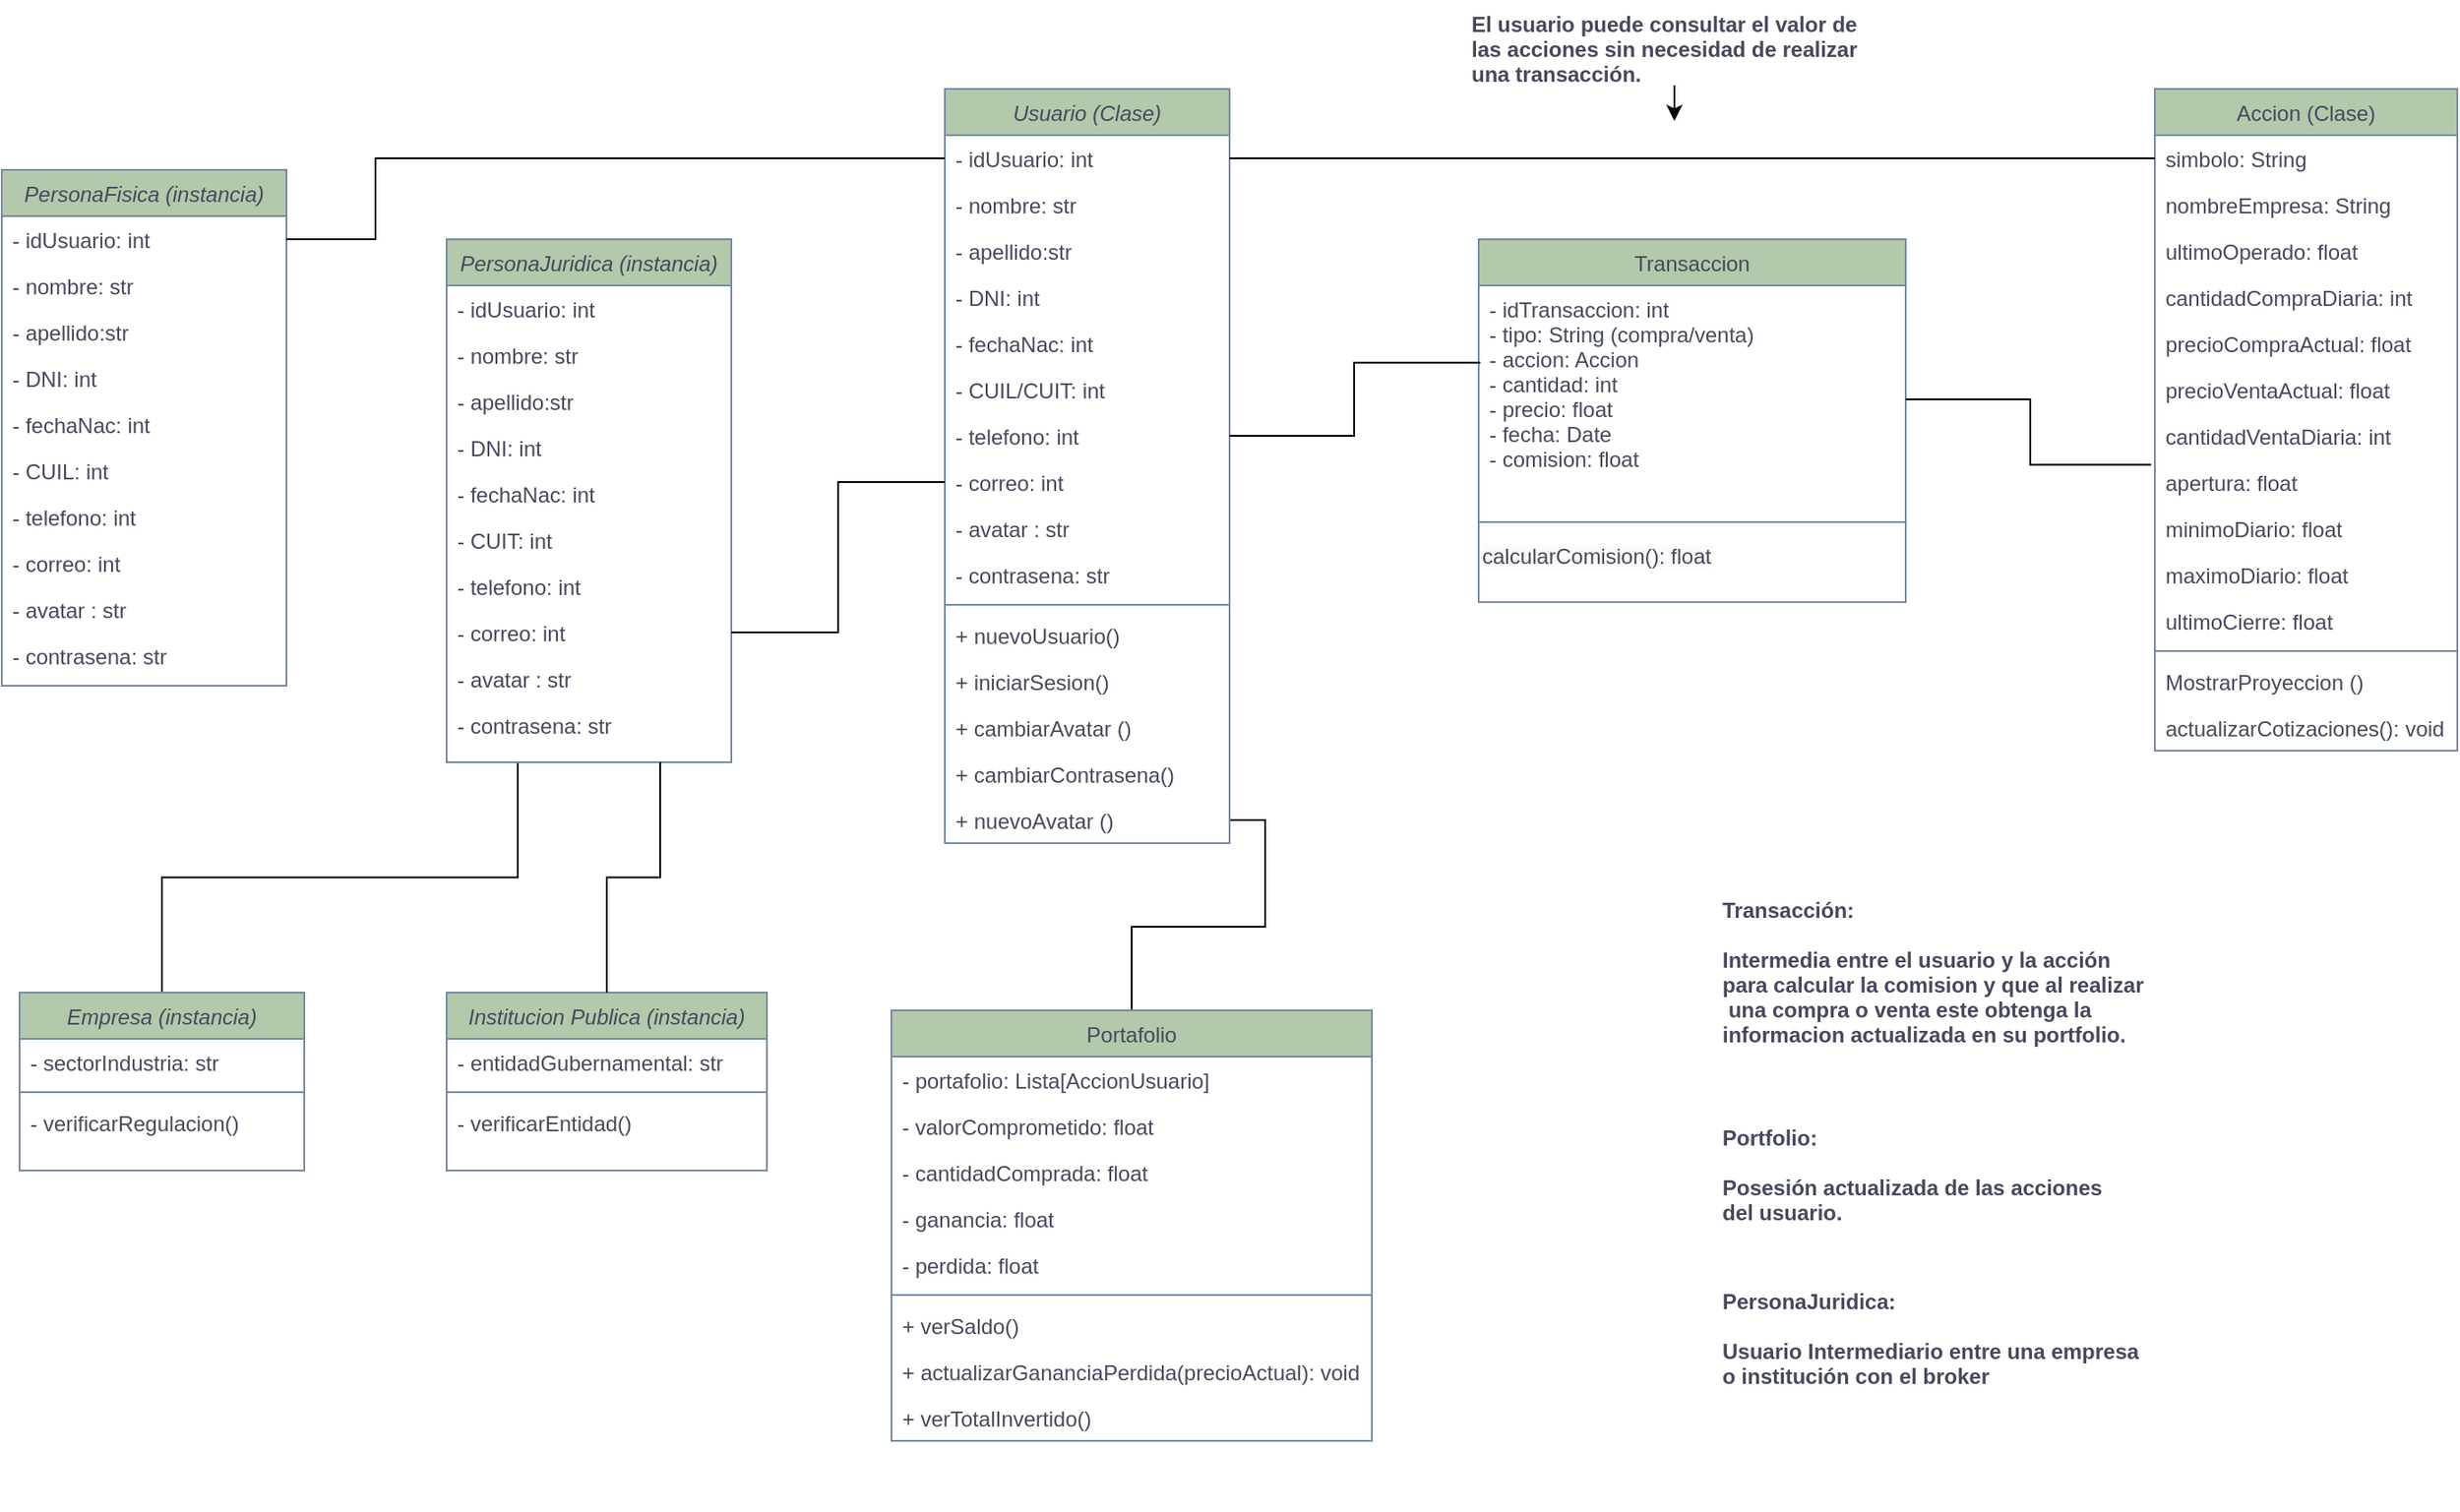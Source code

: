 <mxfile version="24.4.13" type="github">
  <diagram id="C5RBs43oDa-KdzZeNtuy" name="Page-1">
    <mxGraphModel dx="1687" dy="932" grid="1" gridSize="10" guides="1" tooltips="1" connect="1" arrows="1" fold="1" page="1" pageScale="1" pageWidth="827" pageHeight="1169" math="0" shadow="0">
      <root>
        <mxCell id="WIyWlLk6GJQsqaUBKTNV-0" />
        <mxCell id="WIyWlLk6GJQsqaUBKTNV-1" parent="WIyWlLk6GJQsqaUBKTNV-0" />
        <mxCell id="mTbjINKqypKUPINs6Hyn-122" style="edgeStyle=orthogonalEdgeStyle;rounded=0;orthogonalLoop=1;jettySize=auto;html=1;entryX=1;entryY=0.5;entryDx=0;entryDy=0;endArrow=none;endFill=0;" edge="1" parent="WIyWlLk6GJQsqaUBKTNV-1" source="mTbjINKqypKUPINs6Hyn-123" target="mTbjINKqypKUPINs6Hyn-170">
          <mxGeometry relative="1" as="geometry" />
        </mxCell>
        <mxCell id="mTbjINKqypKUPINs6Hyn-123" value="Portafolio" style="swimlane;fontStyle=0;align=center;verticalAlign=top;childLayout=stackLayout;horizontal=1;startSize=26;horizontalStack=0;resizeParent=1;resizeLast=0;collapsible=1;marginBottom=0;rounded=0;shadow=0;strokeWidth=1;labelBackgroundColor=none;fillColor=#B2C9AB;strokeColor=#788AA3;fontColor=#46495D;" vertex="1" parent="WIyWlLk6GJQsqaUBKTNV-1">
          <mxGeometry x="540" y="580" width="270" height="242" as="geometry">
            <mxRectangle x="340" y="380" width="170" height="26" as="alternateBounds" />
          </mxGeometry>
        </mxCell>
        <mxCell id="mTbjINKqypKUPINs6Hyn-124" value="- portafolio: Lista[AccionUsuario]" style="text;align=left;verticalAlign=top;spacingLeft=4;spacingRight=4;overflow=hidden;rotatable=0;points=[[0,0.5],[1,0.5]];portConstraint=eastwest;labelBackgroundColor=none;fontColor=#46495D;" vertex="1" parent="mTbjINKqypKUPINs6Hyn-123">
          <mxGeometry y="26" width="270" height="26" as="geometry" />
        </mxCell>
        <mxCell id="mTbjINKqypKUPINs6Hyn-125" value="- valorComprometido: float" style="text;align=left;verticalAlign=top;spacingLeft=4;spacingRight=4;overflow=hidden;rotatable=0;points=[[0,0.5],[1,0.5]];portConstraint=eastwest;labelBackgroundColor=none;fontColor=#46495D;" vertex="1" parent="mTbjINKqypKUPINs6Hyn-123">
          <mxGeometry y="52" width="270" height="26" as="geometry" />
        </mxCell>
        <mxCell id="mTbjINKqypKUPINs6Hyn-126" value="- cantidadComprada: float" style="text;align=left;verticalAlign=top;spacingLeft=4;spacingRight=4;overflow=hidden;rotatable=0;points=[[0,0.5],[1,0.5]];portConstraint=eastwest;labelBackgroundColor=none;fontColor=#46495D;" vertex="1" parent="mTbjINKqypKUPINs6Hyn-123">
          <mxGeometry y="78" width="270" height="26" as="geometry" />
        </mxCell>
        <mxCell id="mTbjINKqypKUPINs6Hyn-127" value="- ganancia: float" style="text;align=left;verticalAlign=top;spacingLeft=4;spacingRight=4;overflow=hidden;rotatable=0;points=[[0,0.5],[1,0.5]];portConstraint=eastwest;labelBackgroundColor=none;fontColor=#46495D;" vertex="1" parent="mTbjINKqypKUPINs6Hyn-123">
          <mxGeometry y="104" width="270" height="26" as="geometry" />
        </mxCell>
        <mxCell id="mTbjINKqypKUPINs6Hyn-128" value="- perdida: float" style="text;align=left;verticalAlign=top;spacingLeft=4;spacingRight=4;overflow=hidden;rotatable=0;points=[[0,0.5],[1,0.5]];portConstraint=eastwest;labelBackgroundColor=none;fontColor=#46495D;" vertex="1" parent="mTbjINKqypKUPINs6Hyn-123">
          <mxGeometry y="130" width="270" height="26" as="geometry" />
        </mxCell>
        <mxCell id="mTbjINKqypKUPINs6Hyn-129" value="" style="line;html=1;strokeWidth=1;align=left;verticalAlign=middle;spacingTop=-1;spacingLeft=3;spacingRight=3;rotatable=0;labelPosition=right;points=[];portConstraint=eastwest;labelBackgroundColor=none;fillColor=#B2C9AB;strokeColor=#788AA3;fontColor=#46495D;" vertex="1" parent="mTbjINKqypKUPINs6Hyn-123">
          <mxGeometry y="156" width="270" height="8" as="geometry" />
        </mxCell>
        <mxCell id="mTbjINKqypKUPINs6Hyn-130" value="+ verSaldo()" style="text;align=left;verticalAlign=top;spacingLeft=4;spacingRight=4;overflow=hidden;rotatable=0;points=[[0,0.5],[1,0.5]];portConstraint=eastwest;labelBackgroundColor=none;fontColor=#46495D;" vertex="1" parent="mTbjINKqypKUPINs6Hyn-123">
          <mxGeometry y="164" width="270" height="26" as="geometry" />
        </mxCell>
        <mxCell id="mTbjINKqypKUPINs6Hyn-131" value="+ actualizarGananciaPerdida(precioActual): void" style="text;align=left;verticalAlign=top;spacingLeft=4;spacingRight=4;overflow=hidden;rotatable=0;points=[[0,0.5],[1,0.5]];portConstraint=eastwest;labelBackgroundColor=none;fontColor=#46495D;" vertex="1" parent="mTbjINKqypKUPINs6Hyn-123">
          <mxGeometry y="190" width="270" height="26" as="geometry" />
        </mxCell>
        <mxCell id="mTbjINKqypKUPINs6Hyn-132" value="+ verTotalInvertido()" style="text;align=left;verticalAlign=top;spacingLeft=4;spacingRight=4;overflow=hidden;rotatable=0;points=[[0,0.5],[1,0.5]];portConstraint=eastwest;labelBackgroundColor=none;fontColor=#46495D;" vertex="1" parent="mTbjINKqypKUPINs6Hyn-123">
          <mxGeometry y="216" width="270" height="26" as="geometry" />
        </mxCell>
        <mxCell id="mTbjINKqypKUPINs6Hyn-133" value="Accion (Clase)" style="swimlane;fontStyle=0;align=center;verticalAlign=top;childLayout=stackLayout;horizontal=1;startSize=26;horizontalStack=0;resizeParent=1;resizeLast=0;collapsible=1;marginBottom=0;rounded=0;shadow=0;strokeWidth=1;labelBackgroundColor=none;fillColor=#B2C9AB;strokeColor=#788AA3;fontColor=#46495D;" vertex="1" parent="WIyWlLk6GJQsqaUBKTNV-1">
          <mxGeometry x="1250" y="62" width="170" height="372" as="geometry">
            <mxRectangle x="550" y="140" width="160" height="26" as="alternateBounds" />
          </mxGeometry>
        </mxCell>
        <mxCell id="mTbjINKqypKUPINs6Hyn-134" value="simbolo: String" style="text;align=left;verticalAlign=top;spacingLeft=4;spacingRight=4;overflow=hidden;rotatable=0;points=[[0,0.5],[1,0.5]];portConstraint=eastwest;labelBackgroundColor=none;fontColor=#46495D;" vertex="1" parent="mTbjINKqypKUPINs6Hyn-133">
          <mxGeometry y="26" width="170" height="26" as="geometry" />
        </mxCell>
        <mxCell id="mTbjINKqypKUPINs6Hyn-135" value="nombreEmpresa: String" style="text;align=left;verticalAlign=top;spacingLeft=4;spacingRight=4;overflow=hidden;rotatable=0;points=[[0,0.5],[1,0.5]];portConstraint=eastwest;rounded=0;shadow=0;html=0;labelBackgroundColor=none;fontColor=#46495D;" vertex="1" parent="mTbjINKqypKUPINs6Hyn-133">
          <mxGeometry y="52" width="170" height="26" as="geometry" />
        </mxCell>
        <mxCell id="mTbjINKqypKUPINs6Hyn-136" value="ultimoOperado: float" style="text;align=left;verticalAlign=top;spacingLeft=4;spacingRight=4;overflow=hidden;rotatable=0;points=[[0,0.5],[1,0.5]];portConstraint=eastwest;rounded=0;shadow=0;html=0;labelBackgroundColor=none;fontColor=#46495D;" vertex="1" parent="mTbjINKqypKUPINs6Hyn-133">
          <mxGeometry y="78" width="170" height="26" as="geometry" />
        </mxCell>
        <mxCell id="mTbjINKqypKUPINs6Hyn-137" value="cantidadCompraDiaria: int" style="text;align=left;verticalAlign=top;spacingLeft=4;spacingRight=4;overflow=hidden;rotatable=0;points=[[0,0.5],[1,0.5]];portConstraint=eastwest;rounded=0;shadow=0;html=0;labelBackgroundColor=none;fontColor=#46495D;" vertex="1" parent="mTbjINKqypKUPINs6Hyn-133">
          <mxGeometry y="104" width="170" height="26" as="geometry" />
        </mxCell>
        <mxCell id="mTbjINKqypKUPINs6Hyn-138" value="precioCompraActual: float" style="text;align=left;verticalAlign=top;spacingLeft=4;spacingRight=4;overflow=hidden;rotatable=0;points=[[0,0.5],[1,0.5]];portConstraint=eastwest;rounded=0;shadow=0;html=0;labelBackgroundColor=none;fontColor=#46495D;" vertex="1" parent="mTbjINKqypKUPINs6Hyn-133">
          <mxGeometry y="130" width="170" height="26" as="geometry" />
        </mxCell>
        <mxCell id="mTbjINKqypKUPINs6Hyn-139" value="precioVentaActual: float" style="text;align=left;verticalAlign=top;spacingLeft=4;spacingRight=4;overflow=hidden;rotatable=0;points=[[0,0.5],[1,0.5]];portConstraint=eastwest;rounded=0;shadow=0;html=0;labelBackgroundColor=none;fontColor=#46495D;" vertex="1" parent="mTbjINKqypKUPINs6Hyn-133">
          <mxGeometry y="156" width="170" height="26" as="geometry" />
        </mxCell>
        <mxCell id="mTbjINKqypKUPINs6Hyn-140" value="cantidadVentaDiaria: int" style="text;align=left;verticalAlign=top;spacingLeft=4;spacingRight=4;overflow=hidden;rotatable=0;points=[[0,0.5],[1,0.5]];portConstraint=eastwest;rounded=0;shadow=0;html=0;labelBackgroundColor=none;fontColor=#46495D;" vertex="1" parent="mTbjINKqypKUPINs6Hyn-133">
          <mxGeometry y="182" width="170" height="26" as="geometry" />
        </mxCell>
        <mxCell id="mTbjINKqypKUPINs6Hyn-141" value="apertura: float" style="text;align=left;verticalAlign=top;spacingLeft=4;spacingRight=4;overflow=hidden;rotatable=0;points=[[0,0.5],[1,0.5]];portConstraint=eastwest;rounded=0;shadow=0;html=0;labelBackgroundColor=none;fontColor=#46495D;" vertex="1" parent="mTbjINKqypKUPINs6Hyn-133">
          <mxGeometry y="208" width="170" height="26" as="geometry" />
        </mxCell>
        <mxCell id="mTbjINKqypKUPINs6Hyn-142" value="minimoDiario: float" style="text;align=left;verticalAlign=top;spacingLeft=4;spacingRight=4;overflow=hidden;rotatable=0;points=[[0,0.5],[1,0.5]];portConstraint=eastwest;rounded=0;shadow=0;html=0;labelBackgroundColor=none;fontColor=#46495D;" vertex="1" parent="mTbjINKqypKUPINs6Hyn-133">
          <mxGeometry y="234" width="170" height="26" as="geometry" />
        </mxCell>
        <mxCell id="mTbjINKqypKUPINs6Hyn-143" value="maximoDiario: float" style="text;align=left;verticalAlign=top;spacingLeft=4;spacingRight=4;overflow=hidden;rotatable=0;points=[[0,0.5],[1,0.5]];portConstraint=eastwest;rounded=0;shadow=0;html=0;labelBackgroundColor=none;fontColor=#46495D;" vertex="1" parent="mTbjINKqypKUPINs6Hyn-133">
          <mxGeometry y="260" width="170" height="26" as="geometry" />
        </mxCell>
        <mxCell id="mTbjINKqypKUPINs6Hyn-144" value="ultimoCierre: float" style="text;align=left;verticalAlign=top;spacingLeft=4;spacingRight=4;overflow=hidden;rotatable=0;points=[[0,0.5],[1,0.5]];portConstraint=eastwest;rounded=0;shadow=0;html=0;labelBackgroundColor=none;fontColor=#46495D;" vertex="1" parent="mTbjINKqypKUPINs6Hyn-133">
          <mxGeometry y="286" width="170" height="26" as="geometry" />
        </mxCell>
        <mxCell id="mTbjINKqypKUPINs6Hyn-145" value="" style="line;html=1;strokeWidth=1;align=left;verticalAlign=middle;spacingTop=-1;spacingLeft=3;spacingRight=3;rotatable=0;labelPosition=right;points=[];portConstraint=eastwest;labelBackgroundColor=none;fillColor=#B2C9AB;strokeColor=#788AA3;fontColor=#46495D;" vertex="1" parent="mTbjINKqypKUPINs6Hyn-133">
          <mxGeometry y="312" width="170" height="8" as="geometry" />
        </mxCell>
        <mxCell id="mTbjINKqypKUPINs6Hyn-146" value="MostrarProyeccion ()" style="text;align=left;verticalAlign=top;spacingLeft=4;spacingRight=4;overflow=hidden;rotatable=0;points=[[0,0.5],[1,0.5]];portConstraint=eastwest;labelBackgroundColor=none;fontColor=#46495D;" vertex="1" parent="mTbjINKqypKUPINs6Hyn-133">
          <mxGeometry y="320" width="170" height="26" as="geometry" />
        </mxCell>
        <mxCell id="mTbjINKqypKUPINs6Hyn-147" value="actualizarCotizaciones(): void" style="text;align=left;verticalAlign=top;spacingLeft=4;spacingRight=4;overflow=hidden;rotatable=0;points=[[0,0.5],[1,0.5]];portConstraint=eastwest;labelBackgroundColor=none;fontColor=#46495D;" vertex="1" parent="mTbjINKqypKUPINs6Hyn-133">
          <mxGeometry y="346" width="170" height="26" as="geometry" />
        </mxCell>
        <mxCell id="mTbjINKqypKUPINs6Hyn-148" value="Transaccion" style="swimlane;fontStyle=0;align=center;verticalAlign=top;childLayout=stackLayout;horizontal=1;startSize=26;horizontalStack=0;resizeParent=1;resizeLast=0;collapsible=1;marginBottom=0;rounded=0;shadow=0;strokeWidth=1;labelBackgroundColor=none;fillColor=#B2C9AB;strokeColor=#788AA3;fontColor=#46495D;" vertex="1" parent="WIyWlLk6GJQsqaUBKTNV-1">
          <mxGeometry x="870" y="146.5" width="240" height="204" as="geometry">
            <mxRectangle x="340" y="380" width="170" height="26" as="alternateBounds" />
          </mxGeometry>
        </mxCell>
        <mxCell id="mTbjINKqypKUPINs6Hyn-151" value="- idTransaccion: int&#xa;- tipo: String (compra/venta)&#xa;- accion: Accion&#xa;- cantidad: int&#xa;- precio: float&#xa;- fecha: Date&#xa;- comision: float" style="text;align=left;verticalAlign=top;spacingLeft=4;spacingRight=4;overflow=hidden;rotatable=0;points=[[0,0.5],[1,0.5]];portConstraint=eastwest;labelBackgroundColor=none;fontColor=#46495D;" vertex="1" parent="mTbjINKqypKUPINs6Hyn-148">
          <mxGeometry y="26" width="240" height="128" as="geometry" />
        </mxCell>
        <mxCell id="mTbjINKqypKUPINs6Hyn-152" value="" style="line;html=1;strokeWidth=1;align=left;verticalAlign=middle;spacingTop=-1;spacingLeft=3;spacingRight=3;rotatable=0;labelPosition=right;points=[];portConstraint=eastwest;labelBackgroundColor=none;fillColor=#B2C9AB;strokeColor=#788AA3;fontColor=#46495D;" vertex="1" parent="mTbjINKqypKUPINs6Hyn-148">
          <mxGeometry y="154" width="240" height="10" as="geometry" />
        </mxCell>
        <mxCell id="mTbjINKqypKUPINs6Hyn-153" value="&lt;span style=&quot;color: rgb(70, 73, 93); font-family: Helvetica; font-size: 12px; font-style: normal; font-variant-ligatures: normal; font-variant-caps: normal; font-weight: 400; letter-spacing: normal; orphans: 2; text-align: left; text-indent: 0px; text-transform: none; widows: 2; word-spacing: 0px; -webkit-text-stroke-width: 0px; white-space: nowrap; background-color: rgb(251, 251, 251); text-decoration-thickness: initial; text-decoration-style: initial; text-decoration-color: initial; display: inline !important; float: none;&quot;&gt;calcularComision(): float&lt;/span&gt;" style="text;whiteSpace=wrap;html=1;" vertex="1" parent="mTbjINKqypKUPINs6Hyn-148">
          <mxGeometry y="164" width="240" height="40" as="geometry" />
        </mxCell>
        <mxCell id="mTbjINKqypKUPINs6Hyn-154" value="Usuario (Clase)" style="swimlane;fontStyle=2;align=center;verticalAlign=top;childLayout=stackLayout;horizontal=1;startSize=26;horizontalStack=0;resizeParent=1;resizeLast=0;collapsible=1;marginBottom=0;rounded=0;shadow=0;strokeWidth=1;fillColor=#B2C9AB;strokeColor=#788AA3;labelBackgroundColor=none;fontColor=#46495D;" vertex="1" parent="WIyWlLk6GJQsqaUBKTNV-1">
          <mxGeometry x="570" y="62" width="160" height="424" as="geometry">
            <mxRectangle x="230" y="140" width="160" height="26" as="alternateBounds" />
          </mxGeometry>
        </mxCell>
        <mxCell id="mTbjINKqypKUPINs6Hyn-155" value="- idUsuario: int" style="text;align=left;verticalAlign=top;spacingLeft=4;spacingRight=4;overflow=hidden;rotatable=0;points=[[0,0.5],[1,0.5]];portConstraint=eastwest;labelBackgroundColor=none;fontColor=#46495D;" vertex="1" parent="mTbjINKqypKUPINs6Hyn-154">
          <mxGeometry y="26" width="160" height="26" as="geometry" />
        </mxCell>
        <mxCell id="mTbjINKqypKUPINs6Hyn-156" value="- nombre: str" style="text;align=left;verticalAlign=top;spacingLeft=4;spacingRight=4;overflow=hidden;rotatable=0;points=[[0,0.5],[1,0.5]];portConstraint=eastwest;labelBackgroundColor=none;fontColor=#46495D;" vertex="1" parent="mTbjINKqypKUPINs6Hyn-154">
          <mxGeometry y="52" width="160" height="26" as="geometry" />
        </mxCell>
        <mxCell id="mTbjINKqypKUPINs6Hyn-157" value="- apellido:str" style="text;align=left;verticalAlign=top;spacingLeft=4;spacingRight=4;overflow=hidden;rotatable=0;points=[[0,0.5],[1,0.5]];portConstraint=eastwest;labelBackgroundColor=none;fontColor=#46495D;" vertex="1" parent="mTbjINKqypKUPINs6Hyn-154">
          <mxGeometry y="78" width="160" height="26" as="geometry" />
        </mxCell>
        <mxCell id="mTbjINKqypKUPINs6Hyn-158" value="- DNI: int" style="text;align=left;verticalAlign=top;spacingLeft=4;spacingRight=4;overflow=hidden;rotatable=0;points=[[0,0.5],[1,0.5]];portConstraint=eastwest;labelBackgroundColor=none;fontColor=#46495D;" vertex="1" parent="mTbjINKqypKUPINs6Hyn-154">
          <mxGeometry y="104" width="160" height="26" as="geometry" />
        </mxCell>
        <mxCell id="mTbjINKqypKUPINs6Hyn-159" value="- fechaNac: int" style="text;align=left;verticalAlign=top;spacingLeft=4;spacingRight=4;overflow=hidden;rotatable=0;points=[[0,0.5],[1,0.5]];portConstraint=eastwest;rounded=0;shadow=0;html=0;labelBackgroundColor=none;fontColor=#46495D;" vertex="1" parent="mTbjINKqypKUPINs6Hyn-154">
          <mxGeometry y="130" width="160" height="26" as="geometry" />
        </mxCell>
        <mxCell id="mTbjINKqypKUPINs6Hyn-160" value="- CUIL/CUIT: int" style="text;align=left;verticalAlign=top;spacingLeft=4;spacingRight=4;overflow=hidden;rotatable=0;points=[[0,0.5],[1,0.5]];portConstraint=eastwest;labelBackgroundColor=none;fontColor=#46495D;" vertex="1" parent="mTbjINKqypKUPINs6Hyn-154">
          <mxGeometry y="156" width="160" height="26" as="geometry" />
        </mxCell>
        <mxCell id="mTbjINKqypKUPINs6Hyn-161" value="- telefono: int" style="text;align=left;verticalAlign=top;spacingLeft=4;spacingRight=4;overflow=hidden;rotatable=0;points=[[0,0.5],[1,0.5]];portConstraint=eastwest;rounded=0;shadow=0;html=0;labelBackgroundColor=none;fontColor=#46495D;" vertex="1" parent="mTbjINKqypKUPINs6Hyn-154">
          <mxGeometry y="182" width="160" height="26" as="geometry" />
        </mxCell>
        <mxCell id="mTbjINKqypKUPINs6Hyn-162" value="- correo: int" style="text;align=left;verticalAlign=top;spacingLeft=4;spacingRight=4;overflow=hidden;rotatable=0;points=[[0,0.5],[1,0.5]];portConstraint=eastwest;rounded=0;shadow=0;html=0;labelBackgroundColor=none;fontColor=#46495D;" vertex="1" parent="mTbjINKqypKUPINs6Hyn-154">
          <mxGeometry y="208" width="160" height="26" as="geometry" />
        </mxCell>
        <mxCell id="mTbjINKqypKUPINs6Hyn-163" value="- avatar : str" style="text;align=left;verticalAlign=top;spacingLeft=4;spacingRight=4;overflow=hidden;rotatable=0;points=[[0,0.5],[1,0.5]];portConstraint=eastwest;rounded=0;shadow=0;html=0;labelBackgroundColor=none;fontColor=#46495D;" vertex="1" parent="mTbjINKqypKUPINs6Hyn-154">
          <mxGeometry y="234" width="160" height="26" as="geometry" />
        </mxCell>
        <mxCell id="mTbjINKqypKUPINs6Hyn-164" value="- contrasena: str" style="text;align=left;verticalAlign=top;spacingLeft=4;spacingRight=4;overflow=hidden;rotatable=0;points=[[0,0.5],[1,0.5]];portConstraint=eastwest;rounded=0;shadow=0;html=0;labelBackgroundColor=none;fontColor=#46495D;" vertex="1" parent="mTbjINKqypKUPINs6Hyn-154">
          <mxGeometry y="260" width="160" height="26" as="geometry" />
        </mxCell>
        <mxCell id="mTbjINKqypKUPINs6Hyn-165" value="" style="line;html=1;strokeWidth=1;align=left;verticalAlign=middle;spacingTop=-1;spacingLeft=3;spacingRight=3;rotatable=0;labelPosition=right;points=[];portConstraint=eastwest;labelBackgroundColor=none;fillColor=#B2C9AB;strokeColor=#788AA3;fontColor=#46495D;" vertex="1" parent="mTbjINKqypKUPINs6Hyn-154">
          <mxGeometry y="286" width="160" height="8" as="geometry" />
        </mxCell>
        <mxCell id="mTbjINKqypKUPINs6Hyn-166" value="+ nuevoUsuario()" style="text;align=left;verticalAlign=top;spacingLeft=4;spacingRight=4;overflow=hidden;rotatable=0;points=[[0,0.5],[1,0.5]];portConstraint=eastwest;labelBackgroundColor=none;fontColor=#46495D;" vertex="1" parent="mTbjINKqypKUPINs6Hyn-154">
          <mxGeometry y="294" width="160" height="26" as="geometry" />
        </mxCell>
        <mxCell id="mTbjINKqypKUPINs6Hyn-167" value="+ iniciarSesion()" style="text;align=left;verticalAlign=top;spacingLeft=4;spacingRight=4;overflow=hidden;rotatable=0;points=[[0,0.5],[1,0.5]];portConstraint=eastwest;labelBackgroundColor=none;fontColor=#46495D;" vertex="1" parent="mTbjINKqypKUPINs6Hyn-154">
          <mxGeometry y="320" width="160" height="26" as="geometry" />
        </mxCell>
        <mxCell id="mTbjINKqypKUPINs6Hyn-168" value="+ cambiarAvatar ()" style="text;align=left;verticalAlign=top;spacingLeft=4;spacingRight=4;overflow=hidden;rotatable=0;points=[[0,0.5],[1,0.5]];portConstraint=eastwest;labelBackgroundColor=none;fontColor=#46495D;" vertex="1" parent="mTbjINKqypKUPINs6Hyn-154">
          <mxGeometry y="346" width="160" height="26" as="geometry" />
        </mxCell>
        <mxCell id="mTbjINKqypKUPINs6Hyn-169" value="+ cambiarContrasena()" style="text;align=left;verticalAlign=top;spacingLeft=4;spacingRight=4;overflow=hidden;rotatable=0;points=[[0,0.5],[1,0.5]];portConstraint=eastwest;labelBackgroundColor=none;fontColor=#46495D;" vertex="1" parent="mTbjINKqypKUPINs6Hyn-154">
          <mxGeometry y="372" width="160" height="26" as="geometry" />
        </mxCell>
        <mxCell id="mTbjINKqypKUPINs6Hyn-170" value="+ nuevoAvatar ()" style="text;align=left;verticalAlign=top;spacingLeft=4;spacingRight=4;overflow=hidden;rotatable=0;points=[[0,0.5],[1,0.5]];portConstraint=eastwest;labelBackgroundColor=none;fontColor=#46495D;" vertex="1" parent="mTbjINKqypKUPINs6Hyn-154">
          <mxGeometry y="398" width="160" height="26" as="geometry" />
        </mxCell>
        <mxCell id="mTbjINKqypKUPINs6Hyn-244" style="edgeStyle=orthogonalEdgeStyle;rounded=0;orthogonalLoop=1;jettySize=auto;html=1;exitX=0.5;exitY=0;exitDx=0;exitDy=0;entryX=0.25;entryY=1;entryDx=0;entryDy=0;endArrow=none;endFill=0;" edge="1" parent="WIyWlLk6GJQsqaUBKTNV-1" source="mTbjINKqypKUPINs6Hyn-171" target="mTbjINKqypKUPINs6Hyn-205">
          <mxGeometry relative="1" as="geometry" />
        </mxCell>
        <mxCell id="mTbjINKqypKUPINs6Hyn-171" value="Empresa (instancia)" style="swimlane;fontStyle=2;align=center;verticalAlign=top;childLayout=stackLayout;horizontal=1;startSize=26;horizontalStack=0;resizeParent=1;resizeLast=0;collapsible=1;marginBottom=0;rounded=0;shadow=0;strokeWidth=1;fillColor=#B2C9AB;strokeColor=#788AA3;labelBackgroundColor=none;fontColor=#46495D;" vertex="1" parent="WIyWlLk6GJQsqaUBKTNV-1">
          <mxGeometry x="50" y="570" width="160" height="100" as="geometry">
            <mxRectangle x="230" y="140" width="160" height="26" as="alternateBounds" />
          </mxGeometry>
        </mxCell>
        <mxCell id="mTbjINKqypKUPINs6Hyn-249" value="- sectorIndustria: str" style="text;align=left;verticalAlign=top;spacingLeft=4;spacingRight=4;overflow=hidden;rotatable=0;points=[[0,0.5],[1,0.5]];portConstraint=eastwest;rounded=0;shadow=0;html=0;labelBackgroundColor=none;fontColor=#46495D;" vertex="1" parent="mTbjINKqypKUPINs6Hyn-171">
          <mxGeometry y="26" width="160" height="26" as="geometry" />
        </mxCell>
        <mxCell id="mTbjINKqypKUPINs6Hyn-250" value="" style="line;html=1;strokeWidth=1;align=left;verticalAlign=middle;spacingTop=-1;spacingLeft=3;spacingRight=3;rotatable=0;labelPosition=right;points=[];portConstraint=eastwest;labelBackgroundColor=none;fillColor=#B2C9AB;strokeColor=#788AA3;fontColor=#46495D;" vertex="1" parent="mTbjINKqypKUPINs6Hyn-171">
          <mxGeometry y="52" width="160" height="8" as="geometry" />
        </mxCell>
        <mxCell id="mTbjINKqypKUPINs6Hyn-251" value="- verificarRegulacion()" style="text;align=left;verticalAlign=top;spacingLeft=4;spacingRight=4;overflow=hidden;rotatable=0;points=[[0,0.5],[1,0.5]];portConstraint=eastwest;rounded=0;shadow=0;html=0;labelBackgroundColor=none;fontColor=#46495D;" vertex="1" parent="mTbjINKqypKUPINs6Hyn-171">
          <mxGeometry y="60" width="160" height="26" as="geometry" />
        </mxCell>
        <mxCell id="mTbjINKqypKUPINs6Hyn-188" value="Institucion Publica (instancia)" style="swimlane;fontStyle=2;align=center;verticalAlign=top;childLayout=stackLayout;horizontal=1;startSize=26;horizontalStack=0;resizeParent=1;resizeLast=0;collapsible=1;marginBottom=0;rounded=0;shadow=0;strokeWidth=1;fillColor=#B2C9AB;strokeColor=#788AA3;labelBackgroundColor=none;fontColor=#46495D;" vertex="1" parent="WIyWlLk6GJQsqaUBKTNV-1">
          <mxGeometry x="290" y="570" width="180" height="100" as="geometry">
            <mxRectangle x="230" y="140" width="160" height="26" as="alternateBounds" />
          </mxGeometry>
        </mxCell>
        <mxCell id="mTbjINKqypKUPINs6Hyn-246" value="- entidadGubernamental: str" style="text;align=left;verticalAlign=top;spacingLeft=4;spacingRight=4;overflow=hidden;rotatable=0;points=[[0,0.5],[1,0.5]];portConstraint=eastwest;rounded=0;shadow=0;html=0;labelBackgroundColor=none;fontColor=#46495D;" vertex="1" parent="mTbjINKqypKUPINs6Hyn-188">
          <mxGeometry y="26" width="180" height="26" as="geometry" />
        </mxCell>
        <mxCell id="mTbjINKqypKUPINs6Hyn-247" value="" style="line;html=1;strokeWidth=1;align=left;verticalAlign=middle;spacingTop=-1;spacingLeft=3;spacingRight=3;rotatable=0;labelPosition=right;points=[];portConstraint=eastwest;labelBackgroundColor=none;fillColor=#B2C9AB;strokeColor=#788AA3;fontColor=#46495D;" vertex="1" parent="mTbjINKqypKUPINs6Hyn-188">
          <mxGeometry y="52" width="180" height="8" as="geometry" />
        </mxCell>
        <mxCell id="mTbjINKqypKUPINs6Hyn-248" value="- verificarEntidad()" style="text;align=left;verticalAlign=top;spacingLeft=4;spacingRight=4;overflow=hidden;rotatable=0;points=[[0,0.5],[1,0.5]];portConstraint=eastwest;rounded=0;shadow=0;html=0;labelBackgroundColor=none;fontColor=#46495D;" vertex="1" parent="mTbjINKqypKUPINs6Hyn-188">
          <mxGeometry y="60" width="180" height="26" as="geometry" />
        </mxCell>
        <mxCell id="mTbjINKqypKUPINs6Hyn-205" value="PersonaJuridica (instancia)" style="swimlane;fontStyle=2;align=center;verticalAlign=top;childLayout=stackLayout;horizontal=1;startSize=26;horizontalStack=0;resizeParent=1;resizeLast=0;collapsible=1;marginBottom=0;rounded=0;shadow=0;strokeWidth=1;fillColor=#B2C9AB;strokeColor=#788AA3;labelBackgroundColor=none;fontColor=#46495D;" vertex="1" parent="WIyWlLk6GJQsqaUBKTNV-1">
          <mxGeometry x="290" y="146.5" width="160" height="294" as="geometry">
            <mxRectangle x="230" y="140" width="160" height="26" as="alternateBounds" />
          </mxGeometry>
        </mxCell>
        <mxCell id="mTbjINKqypKUPINs6Hyn-206" value="- idUsuario: int" style="text;align=left;verticalAlign=top;spacingLeft=4;spacingRight=4;overflow=hidden;rotatable=0;points=[[0,0.5],[1,0.5]];portConstraint=eastwest;labelBackgroundColor=none;fontColor=#46495D;" vertex="1" parent="mTbjINKqypKUPINs6Hyn-205">
          <mxGeometry y="26" width="160" height="26" as="geometry" />
        </mxCell>
        <mxCell id="mTbjINKqypKUPINs6Hyn-207" value="- nombre: str" style="text;align=left;verticalAlign=top;spacingLeft=4;spacingRight=4;overflow=hidden;rotatable=0;points=[[0,0.5],[1,0.5]];portConstraint=eastwest;labelBackgroundColor=none;fontColor=#46495D;" vertex="1" parent="mTbjINKqypKUPINs6Hyn-205">
          <mxGeometry y="52" width="160" height="26" as="geometry" />
        </mxCell>
        <mxCell id="mTbjINKqypKUPINs6Hyn-208" value="- apellido:str" style="text;align=left;verticalAlign=top;spacingLeft=4;spacingRight=4;overflow=hidden;rotatable=0;points=[[0,0.5],[1,0.5]];portConstraint=eastwest;labelBackgroundColor=none;fontColor=#46495D;" vertex="1" parent="mTbjINKqypKUPINs6Hyn-205">
          <mxGeometry y="78" width="160" height="26" as="geometry" />
        </mxCell>
        <mxCell id="mTbjINKqypKUPINs6Hyn-209" value="- DNI: int" style="text;align=left;verticalAlign=top;spacingLeft=4;spacingRight=4;overflow=hidden;rotatable=0;points=[[0,0.5],[1,0.5]];portConstraint=eastwest;labelBackgroundColor=none;fontColor=#46495D;" vertex="1" parent="mTbjINKqypKUPINs6Hyn-205">
          <mxGeometry y="104" width="160" height="26" as="geometry" />
        </mxCell>
        <mxCell id="mTbjINKqypKUPINs6Hyn-210" value="- fechaNac: int" style="text;align=left;verticalAlign=top;spacingLeft=4;spacingRight=4;overflow=hidden;rotatable=0;points=[[0,0.5],[1,0.5]];portConstraint=eastwest;rounded=0;shadow=0;html=0;labelBackgroundColor=none;fontColor=#46495D;" vertex="1" parent="mTbjINKqypKUPINs6Hyn-205">
          <mxGeometry y="130" width="160" height="26" as="geometry" />
        </mxCell>
        <mxCell id="mTbjINKqypKUPINs6Hyn-211" value="- CUIT: int" style="text;align=left;verticalAlign=top;spacingLeft=4;spacingRight=4;overflow=hidden;rotatable=0;points=[[0,0.5],[1,0.5]];portConstraint=eastwest;labelBackgroundColor=none;fontColor=#46495D;" vertex="1" parent="mTbjINKqypKUPINs6Hyn-205">
          <mxGeometry y="156" width="160" height="26" as="geometry" />
        </mxCell>
        <mxCell id="mTbjINKqypKUPINs6Hyn-212" value="- telefono: int" style="text;align=left;verticalAlign=top;spacingLeft=4;spacingRight=4;overflow=hidden;rotatable=0;points=[[0,0.5],[1,0.5]];portConstraint=eastwest;rounded=0;shadow=0;html=0;labelBackgroundColor=none;fontColor=#46495D;" vertex="1" parent="mTbjINKqypKUPINs6Hyn-205">
          <mxGeometry y="182" width="160" height="26" as="geometry" />
        </mxCell>
        <mxCell id="mTbjINKqypKUPINs6Hyn-213" value="- correo: int" style="text;align=left;verticalAlign=top;spacingLeft=4;spacingRight=4;overflow=hidden;rotatable=0;points=[[0,0.5],[1,0.5]];portConstraint=eastwest;rounded=0;shadow=0;html=0;labelBackgroundColor=none;fontColor=#46495D;" vertex="1" parent="mTbjINKqypKUPINs6Hyn-205">
          <mxGeometry y="208" width="160" height="26" as="geometry" />
        </mxCell>
        <mxCell id="mTbjINKqypKUPINs6Hyn-214" value="- avatar : str" style="text;align=left;verticalAlign=top;spacingLeft=4;spacingRight=4;overflow=hidden;rotatable=0;points=[[0,0.5],[1,0.5]];portConstraint=eastwest;rounded=0;shadow=0;html=0;labelBackgroundColor=none;fontColor=#46495D;" vertex="1" parent="mTbjINKqypKUPINs6Hyn-205">
          <mxGeometry y="234" width="160" height="26" as="geometry" />
        </mxCell>
        <mxCell id="mTbjINKqypKUPINs6Hyn-215" value="- contrasena: str" style="text;align=left;verticalAlign=top;spacingLeft=4;spacingRight=4;overflow=hidden;rotatable=0;points=[[0,0.5],[1,0.5]];portConstraint=eastwest;rounded=0;shadow=0;html=0;labelBackgroundColor=none;fontColor=#46495D;" vertex="1" parent="mTbjINKqypKUPINs6Hyn-205">
          <mxGeometry y="260" width="160" height="26" as="geometry" />
        </mxCell>
        <mxCell id="mTbjINKqypKUPINs6Hyn-222" value="PersonaFisica (instancia)" style="swimlane;fontStyle=2;align=center;verticalAlign=top;childLayout=stackLayout;horizontal=1;startSize=26;horizontalStack=0;resizeParent=1;resizeLast=0;collapsible=1;marginBottom=0;rounded=0;shadow=0;strokeWidth=1;fillColor=#B2C9AB;strokeColor=#788AA3;labelBackgroundColor=none;fontColor=#46495D;" vertex="1" parent="WIyWlLk6GJQsqaUBKTNV-1">
          <mxGeometry x="40" y="107.5" width="160" height="290" as="geometry">
            <mxRectangle x="230" y="140" width="160" height="26" as="alternateBounds" />
          </mxGeometry>
        </mxCell>
        <mxCell id="mTbjINKqypKUPINs6Hyn-223" value="- idUsuario: int" style="text;align=left;verticalAlign=top;spacingLeft=4;spacingRight=4;overflow=hidden;rotatable=0;points=[[0,0.5],[1,0.5]];portConstraint=eastwest;labelBackgroundColor=none;fontColor=#46495D;" vertex="1" parent="mTbjINKqypKUPINs6Hyn-222">
          <mxGeometry y="26" width="160" height="26" as="geometry" />
        </mxCell>
        <mxCell id="mTbjINKqypKUPINs6Hyn-224" value="- nombre: str" style="text;align=left;verticalAlign=top;spacingLeft=4;spacingRight=4;overflow=hidden;rotatable=0;points=[[0,0.5],[1,0.5]];portConstraint=eastwest;labelBackgroundColor=none;fontColor=#46495D;" vertex="1" parent="mTbjINKqypKUPINs6Hyn-222">
          <mxGeometry y="52" width="160" height="26" as="geometry" />
        </mxCell>
        <mxCell id="mTbjINKqypKUPINs6Hyn-225" value="- apellido:str" style="text;align=left;verticalAlign=top;spacingLeft=4;spacingRight=4;overflow=hidden;rotatable=0;points=[[0,0.5],[1,0.5]];portConstraint=eastwest;labelBackgroundColor=none;fontColor=#46495D;" vertex="1" parent="mTbjINKqypKUPINs6Hyn-222">
          <mxGeometry y="78" width="160" height="26" as="geometry" />
        </mxCell>
        <mxCell id="mTbjINKqypKUPINs6Hyn-226" value="- DNI: int" style="text;align=left;verticalAlign=top;spacingLeft=4;spacingRight=4;overflow=hidden;rotatable=0;points=[[0,0.5],[1,0.5]];portConstraint=eastwest;labelBackgroundColor=none;fontColor=#46495D;" vertex="1" parent="mTbjINKqypKUPINs6Hyn-222">
          <mxGeometry y="104" width="160" height="26" as="geometry" />
        </mxCell>
        <mxCell id="mTbjINKqypKUPINs6Hyn-227" value="- fechaNac: int" style="text;align=left;verticalAlign=top;spacingLeft=4;spacingRight=4;overflow=hidden;rotatable=0;points=[[0,0.5],[1,0.5]];portConstraint=eastwest;rounded=0;shadow=0;html=0;labelBackgroundColor=none;fontColor=#46495D;" vertex="1" parent="mTbjINKqypKUPINs6Hyn-222">
          <mxGeometry y="130" width="160" height="26" as="geometry" />
        </mxCell>
        <mxCell id="mTbjINKqypKUPINs6Hyn-228" value="- CUIL: int" style="text;align=left;verticalAlign=top;spacingLeft=4;spacingRight=4;overflow=hidden;rotatable=0;points=[[0,0.5],[1,0.5]];portConstraint=eastwest;labelBackgroundColor=none;fontColor=#46495D;" vertex="1" parent="mTbjINKqypKUPINs6Hyn-222">
          <mxGeometry y="156" width="160" height="26" as="geometry" />
        </mxCell>
        <mxCell id="mTbjINKqypKUPINs6Hyn-229" value="- telefono: int" style="text;align=left;verticalAlign=top;spacingLeft=4;spacingRight=4;overflow=hidden;rotatable=0;points=[[0,0.5],[1,0.5]];portConstraint=eastwest;rounded=0;shadow=0;html=0;labelBackgroundColor=none;fontColor=#46495D;" vertex="1" parent="mTbjINKqypKUPINs6Hyn-222">
          <mxGeometry y="182" width="160" height="26" as="geometry" />
        </mxCell>
        <mxCell id="mTbjINKqypKUPINs6Hyn-230" value="- correo: int" style="text;align=left;verticalAlign=top;spacingLeft=4;spacingRight=4;overflow=hidden;rotatable=0;points=[[0,0.5],[1,0.5]];portConstraint=eastwest;rounded=0;shadow=0;html=0;labelBackgroundColor=none;fontColor=#46495D;" vertex="1" parent="mTbjINKqypKUPINs6Hyn-222">
          <mxGeometry y="208" width="160" height="26" as="geometry" />
        </mxCell>
        <mxCell id="mTbjINKqypKUPINs6Hyn-231" value="- avatar : str" style="text;align=left;verticalAlign=top;spacingLeft=4;spacingRight=4;overflow=hidden;rotatable=0;points=[[0,0.5],[1,0.5]];portConstraint=eastwest;rounded=0;shadow=0;html=0;labelBackgroundColor=none;fontColor=#46495D;" vertex="1" parent="mTbjINKqypKUPINs6Hyn-222">
          <mxGeometry y="234" width="160" height="26" as="geometry" />
        </mxCell>
        <mxCell id="mTbjINKqypKUPINs6Hyn-232" value="- contrasena: str" style="text;align=left;verticalAlign=top;spacingLeft=4;spacingRight=4;overflow=hidden;rotatable=0;points=[[0,0.5],[1,0.5]];portConstraint=eastwest;rounded=0;shadow=0;html=0;labelBackgroundColor=none;fontColor=#46495D;" vertex="1" parent="mTbjINKqypKUPINs6Hyn-222">
          <mxGeometry y="260" width="160" height="26" as="geometry" />
        </mxCell>
        <mxCell id="mTbjINKqypKUPINs6Hyn-239" style="edgeStyle=orthogonalEdgeStyle;rounded=0;orthogonalLoop=1;jettySize=auto;html=1;exitX=1;exitY=0.5;exitDx=0;exitDy=0;entryX=0.004;entryY=0.339;entryDx=0;entryDy=0;entryPerimeter=0;endArrow=none;endFill=0;" edge="1" parent="WIyWlLk6GJQsqaUBKTNV-1" source="mTbjINKqypKUPINs6Hyn-161" target="mTbjINKqypKUPINs6Hyn-151">
          <mxGeometry relative="1" as="geometry" />
        </mxCell>
        <mxCell id="mTbjINKqypKUPINs6Hyn-240" style="edgeStyle=orthogonalEdgeStyle;rounded=0;orthogonalLoop=1;jettySize=auto;html=1;entryX=-0.012;entryY=0.126;entryDx=0;entryDy=0;entryPerimeter=0;endArrow=none;endFill=0;" edge="1" parent="WIyWlLk6GJQsqaUBKTNV-1" source="mTbjINKqypKUPINs6Hyn-151" target="mTbjINKqypKUPINs6Hyn-141">
          <mxGeometry relative="1" as="geometry" />
        </mxCell>
        <mxCell id="mTbjINKqypKUPINs6Hyn-242" style="edgeStyle=orthogonalEdgeStyle;rounded=0;orthogonalLoop=1;jettySize=auto;html=1;endArrow=none;endFill=0;entryX=0.75;entryY=1;entryDx=0;entryDy=0;" edge="1" parent="WIyWlLk6GJQsqaUBKTNV-1" source="mTbjINKqypKUPINs6Hyn-188" target="mTbjINKqypKUPINs6Hyn-205">
          <mxGeometry relative="1" as="geometry">
            <mxPoint x="408" y="460" as="targetPoint" />
          </mxGeometry>
        </mxCell>
        <mxCell id="mTbjINKqypKUPINs6Hyn-243" style="edgeStyle=orthogonalEdgeStyle;rounded=0;orthogonalLoop=1;jettySize=auto;html=1;exitX=1;exitY=0.5;exitDx=0;exitDy=0;entryX=0;entryY=0.5;entryDx=0;entryDy=0;endArrow=none;endFill=0;" edge="1" parent="WIyWlLk6GJQsqaUBKTNV-1" source="mTbjINKqypKUPINs6Hyn-213" target="mTbjINKqypKUPINs6Hyn-162">
          <mxGeometry relative="1" as="geometry" />
        </mxCell>
        <mxCell id="mTbjINKqypKUPINs6Hyn-253" value="Transacción:&#xa;&#xa;Intermedia entre el usuario y la acción&#xa;para calcular la comision y que al realizar&#xa; una compra o venta este obtenga la &#xa;informacion actualizada en su portfolio." style="text;align=left;verticalAlign=top;spacingLeft=4;spacingRight=4;overflow=hidden;rotatable=0;points=[[0,0.5],[1,0.5]];portConstraint=eastwest;labelBackgroundColor=none;fontColor=#46495D;fontStyle=1" vertex="1" parent="WIyWlLk6GJQsqaUBKTNV-1">
          <mxGeometry x="1001" y="510" width="269" height="128" as="geometry" />
        </mxCell>
        <mxCell id="mTbjINKqypKUPINs6Hyn-254" value="Portfolio:&#xa;&#xa;Posesión actualizada de las acciones&#xa;del usuario." style="text;align=left;verticalAlign=top;spacingLeft=4;spacingRight=4;overflow=hidden;rotatable=0;points=[[0,0.5],[1,0.5]];portConstraint=eastwest;labelBackgroundColor=none;fontColor=#46495D;fontStyle=1" vertex="1" parent="WIyWlLk6GJQsqaUBKTNV-1">
          <mxGeometry x="1001" y="638" width="259" height="128" as="geometry" />
        </mxCell>
        <mxCell id="mTbjINKqypKUPINs6Hyn-255" style="edgeStyle=orthogonalEdgeStyle;rounded=0;orthogonalLoop=1;jettySize=auto;html=1;exitX=1;exitY=0.5;exitDx=0;exitDy=0;entryX=0;entryY=0.5;entryDx=0;entryDy=0;endArrow=none;endFill=0;" edge="1" parent="WIyWlLk6GJQsqaUBKTNV-1" source="mTbjINKqypKUPINs6Hyn-223" target="mTbjINKqypKUPINs6Hyn-155">
          <mxGeometry relative="1" as="geometry">
            <Array as="points">
              <mxPoint x="250" y="146" />
              <mxPoint x="250" y="101" />
            </Array>
          </mxGeometry>
        </mxCell>
        <mxCell id="mTbjINKqypKUPINs6Hyn-256" style="edgeStyle=orthogonalEdgeStyle;rounded=0;orthogonalLoop=1;jettySize=auto;html=1;exitX=1;exitY=0.5;exitDx=0;exitDy=0;endArrow=none;endFill=0;" edge="1" parent="WIyWlLk6GJQsqaUBKTNV-1" source="mTbjINKqypKUPINs6Hyn-155" target="mTbjINKqypKUPINs6Hyn-134">
          <mxGeometry relative="1" as="geometry" />
        </mxCell>
        <mxCell id="mTbjINKqypKUPINs6Hyn-258" style="edgeStyle=orthogonalEdgeStyle;rounded=0;orthogonalLoop=1;jettySize=auto;html=1;" edge="1" parent="WIyWlLk6GJQsqaUBKTNV-1">
          <mxGeometry relative="1" as="geometry">
            <mxPoint x="980" y="80" as="targetPoint" />
            <mxPoint x="980" y="60" as="sourcePoint" />
          </mxGeometry>
        </mxCell>
        <mxCell id="mTbjINKqypKUPINs6Hyn-257" value="El usuario puede consultar el valor de&#xa;las acciones sin necesidad de realizar&#xa;una transacción." style="text;align=left;verticalAlign=top;spacingLeft=4;spacingRight=4;overflow=hidden;rotatable=0;points=[[0,0.5],[1,0.5]];portConstraint=eastwest;labelBackgroundColor=none;fontColor=#46495D;fontStyle=1" vertex="1" parent="WIyWlLk6GJQsqaUBKTNV-1">
          <mxGeometry x="860" y="12" width="240" height="50" as="geometry" />
        </mxCell>
        <mxCell id="mTbjINKqypKUPINs6Hyn-263" value="PersonaJuridica:&#xa;&#xa;Usuario Intermediario entre una empresa &#xa;o institución con el broker" style="text;align=left;verticalAlign=top;spacingLeft=4;spacingRight=4;overflow=hidden;rotatable=0;points=[[0,0.5],[1,0.5]];portConstraint=eastwest;labelBackgroundColor=none;fontColor=#46495D;fontStyle=1" vertex="1" parent="WIyWlLk6GJQsqaUBKTNV-1">
          <mxGeometry x="1001" y="730" width="259" height="128" as="geometry" />
        </mxCell>
      </root>
    </mxGraphModel>
  </diagram>
</mxfile>
